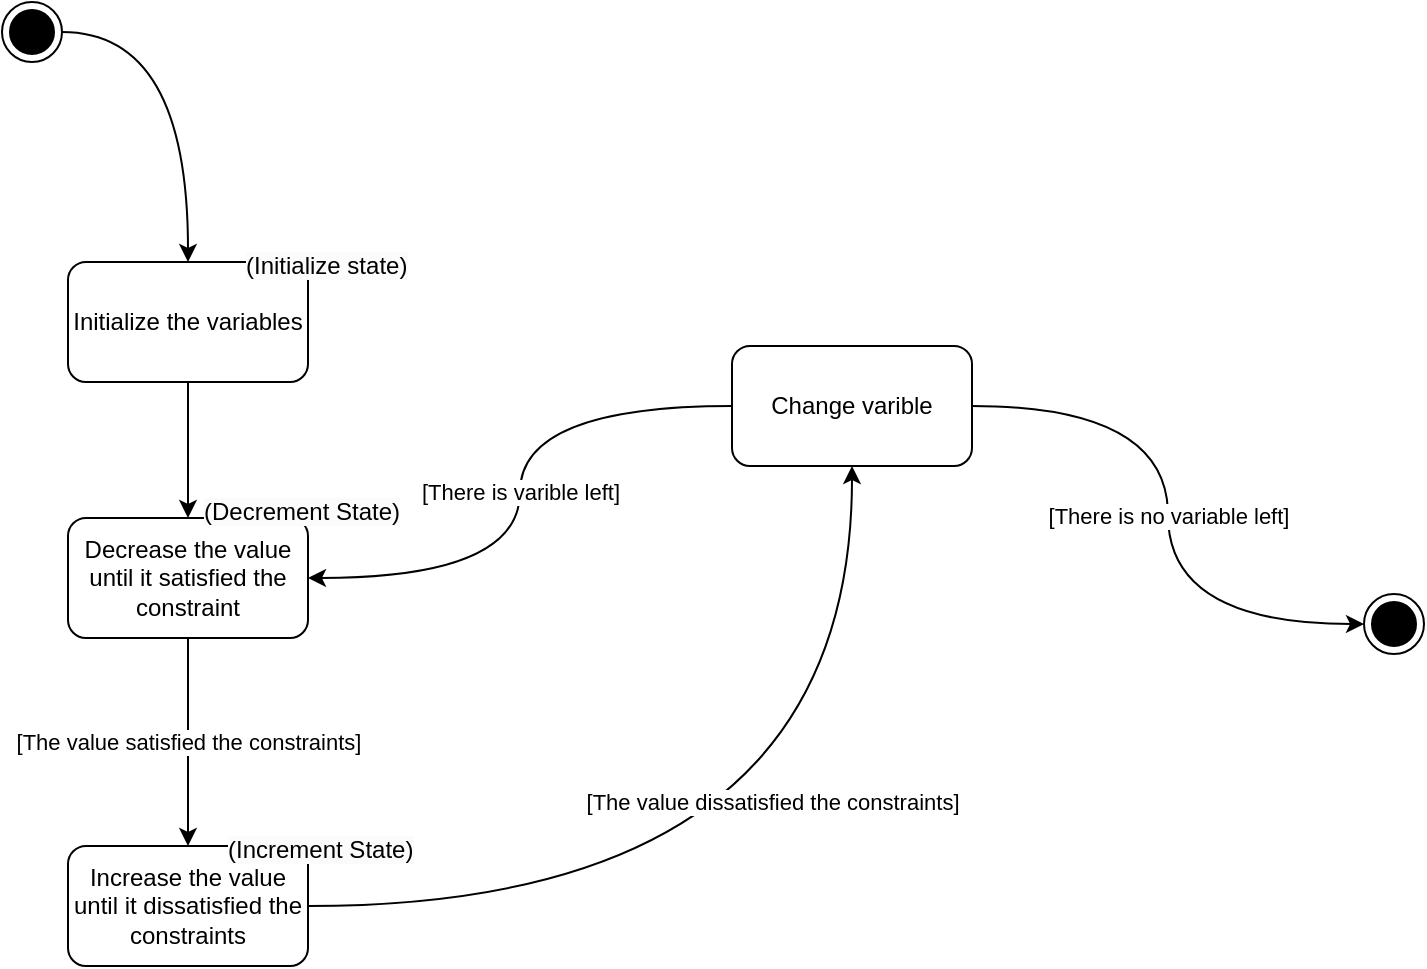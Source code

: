 <mxfile version="20.8.20" type="device"><diagram name="Page-1" id="Nb1RFqY5KH66Lj3kvIFy"><mxGraphModel dx="989" dy="543" grid="0" gridSize="10" guides="1" tooltips="1" connect="1" arrows="1" fold="1" page="1" pageScale="1" pageWidth="2339" pageHeight="3300" math="0" shadow="0"><root><mxCell id="0"/><mxCell id="1" parent="0"/><mxCell id="o4DkhMu61k1O1qKq-pQf-4" style="edgeStyle=orthogonalEdgeStyle;rounded=0;orthogonalLoop=1;jettySize=auto;html=1;" edge="1" parent="1" source="o4DkhMu61k1O1qKq-pQf-2" target="o4DkhMu61k1O1qKq-pQf-3"><mxGeometry relative="1" as="geometry"/></mxCell><mxCell id="o4DkhMu61k1O1qKq-pQf-2" value="Initialize the variables" style="rounded=1;whiteSpace=wrap;html=1;" vertex="1" parent="1"><mxGeometry x="282" y="142" width="120" height="60" as="geometry"/></mxCell><mxCell id="o4DkhMu61k1O1qKq-pQf-6" value="[The value satisfied the constraints]" style="edgeStyle=orthogonalEdgeStyle;rounded=0;orthogonalLoop=1;jettySize=auto;html=1;" edge="1" parent="1" source="o4DkhMu61k1O1qKq-pQf-3" target="o4DkhMu61k1O1qKq-pQf-5"><mxGeometry x="-0.005" relative="1" as="geometry"><mxPoint as="offset"/></mxGeometry></mxCell><mxCell id="o4DkhMu61k1O1qKq-pQf-3" value="Decrease the value until it satisfied the constraint" style="rounded=1;whiteSpace=wrap;html=1;" vertex="1" parent="1"><mxGeometry x="282" y="270" width="120" height="60" as="geometry"/></mxCell><mxCell id="o4DkhMu61k1O1qKq-pQf-11" style="edgeStyle=orthogonalEdgeStyle;curved=1;rounded=0;orthogonalLoop=1;jettySize=auto;html=1;entryX=0.5;entryY=1;entryDx=0;entryDy=0;" edge="1" parent="1" source="o4DkhMu61k1O1qKq-pQf-5" target="o4DkhMu61k1O1qKq-pQf-9"><mxGeometry relative="1" as="geometry"/></mxCell><mxCell id="o4DkhMu61k1O1qKq-pQf-12" value="[The value dissatisfied the constraints]" style="edgeLabel;html=1;align=center;verticalAlign=middle;resizable=0;points=[];" vertex="1" connectable="0" parent="o4DkhMu61k1O1qKq-pQf-11"><mxGeometry x="0.319" y="40" relative="1" as="geometry"><mxPoint as="offset"/></mxGeometry></mxCell><mxCell id="o4DkhMu61k1O1qKq-pQf-5" value="Increase the value until it dissatisfied the constraints" style="rounded=1;whiteSpace=wrap;html=1;" vertex="1" parent="1"><mxGeometry x="282" y="434" width="120" height="60" as="geometry"/></mxCell><mxCell id="o4DkhMu61k1O1qKq-pQf-13" value="[There is varible left]" style="edgeStyle=orthogonalEdgeStyle;curved=1;rounded=0;orthogonalLoop=1;jettySize=auto;html=1;entryX=1;entryY=0.5;entryDx=0;entryDy=0;" edge="1" parent="1" source="o4DkhMu61k1O1qKq-pQf-9" target="o4DkhMu61k1O1qKq-pQf-3"><mxGeometry relative="1" as="geometry"/></mxCell><mxCell id="o4DkhMu61k1O1qKq-pQf-16" value="[There is no variable left]" style="edgeStyle=orthogonalEdgeStyle;curved=1;rounded=0;orthogonalLoop=1;jettySize=auto;html=1;entryX=0;entryY=0.5;entryDx=0;entryDy=0;" edge="1" parent="1" source="o4DkhMu61k1O1qKq-pQf-9" target="o4DkhMu61k1O1qKq-pQf-15"><mxGeometry relative="1" as="geometry"/></mxCell><mxCell id="o4DkhMu61k1O1qKq-pQf-9" value="Change varible" style="rounded=1;whiteSpace=wrap;html=1;" vertex="1" parent="1"><mxGeometry x="614" y="184" width="120" height="60" as="geometry"/></mxCell><mxCell id="o4DkhMu61k1O1qKq-pQf-15" value="" style="ellipse;html=1;shape=endState;fillColor=strokeColor;" vertex="1" parent="1"><mxGeometry x="930" y="308" width="30" height="30" as="geometry"/></mxCell><mxCell id="o4DkhMu61k1O1qKq-pQf-18" style="edgeStyle=orthogonalEdgeStyle;curved=1;rounded=0;orthogonalLoop=1;jettySize=auto;html=1;entryX=0.5;entryY=0;entryDx=0;entryDy=0;" edge="1" parent="1" source="o4DkhMu61k1O1qKq-pQf-17" target="o4DkhMu61k1O1qKq-pQf-2"><mxGeometry relative="1" as="geometry"/></mxCell><mxCell id="o4DkhMu61k1O1qKq-pQf-17" value="" style="ellipse;html=1;shape=endState;fillColor=strokeColor;" vertex="1" parent="1"><mxGeometry x="249" y="12" width="30" height="30" as="geometry"/></mxCell><mxCell id="o4DkhMu61k1O1qKq-pQf-20" value="&lt;span style=&quot;color: rgb(0, 0, 0); font-family: Helvetica; font-size: 12px; font-style: normal; font-variant-ligatures: normal; font-variant-caps: normal; font-weight: 400; letter-spacing: normal; orphans: 2; text-align: center; text-indent: 0px; text-transform: none; widows: 2; word-spacing: 0px; -webkit-text-stroke-width: 0px; background-color: rgb(251, 251, 251); text-decoration-thickness: initial; text-decoration-style: initial; text-decoration-color: initial; float: none; display: inline !important;&quot;&gt;(Increment State)&lt;/span&gt;" style="text;whiteSpace=wrap;html=1;" vertex="1" parent="1"><mxGeometry x="359.999" y="422.004" width="113" height="36" as="geometry"/></mxCell><mxCell id="o4DkhMu61k1O1qKq-pQf-21" value="&lt;span style=&quot;color: rgb(0, 0, 0); font-family: Helvetica; font-size: 12px; font-style: normal; font-variant-ligatures: normal; font-variant-caps: normal; font-weight: 400; letter-spacing: normal; orphans: 2; text-align: center; text-indent: 0px; text-transform: none; widows: 2; word-spacing: 0px; -webkit-text-stroke-width: 0px; background-color: rgb(251, 251, 251); text-decoration-thickness: initial; text-decoration-style: initial; text-decoration-color: initial; float: none; display: inline !important;&quot;&gt;(Decrement State)&lt;/span&gt;" style="text;whiteSpace=wrap;html=1;" vertex="1" parent="1"><mxGeometry x="348.004" y="253.002" width="118" height="36" as="geometry"/></mxCell><mxCell id="o4DkhMu61k1O1qKq-pQf-22" value="&lt;span style=&quot;color: rgb(0, 0, 0); font-family: Helvetica; font-size: 12px; font-style: normal; font-variant-ligatures: normal; font-variant-caps: normal; font-weight: 400; letter-spacing: normal; orphans: 2; text-align: center; text-indent: 0px; text-transform: none; widows: 2; word-spacing: 0px; -webkit-text-stroke-width: 0px; background-color: rgb(251, 251, 251); text-decoration-thickness: initial; text-decoration-style: initial; text-decoration-color: initial; float: none; display: inline !important;&quot;&gt;(Initialize state)&lt;/span&gt;" style="text;whiteSpace=wrap;html=1;" vertex="1" parent="1"><mxGeometry x="369.005" y="129.998" width="101" height="36" as="geometry"/></mxCell></root></mxGraphModel></diagram></mxfile>